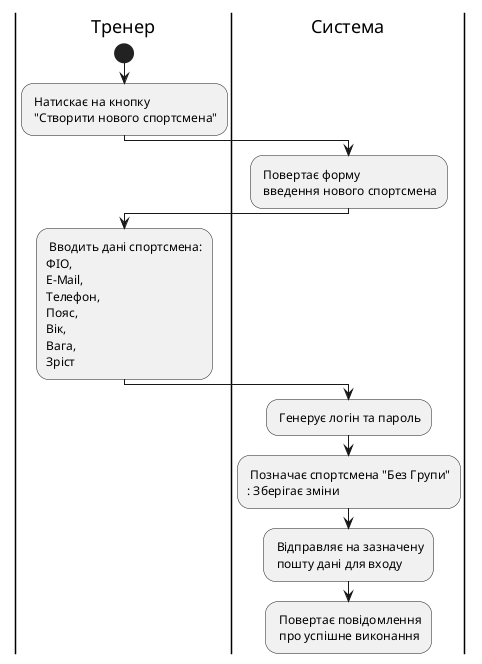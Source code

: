 @startuml
    |Тренер|
        start
        : Натискає на кнопку\n "Створити нового спортсмена";
    |Система|
        : Повертає форму \n введення нового спортсмена;
    |Тренер|
        : Вводить дані спортсмена:\nФІО,\nE-Mail,\nТелефон,\nПояс,\nВік,\nВага,\nЗріст;
    |Система|
        : Генерує логін та пароль;
        : Позначає спортсмена "Без Групи"
        : Зберігає зміни;
        : Відправляє на зазначену\n пошту дані для входу;
        : Повертає повідомлення\n про успішне виконання;
@enduml
